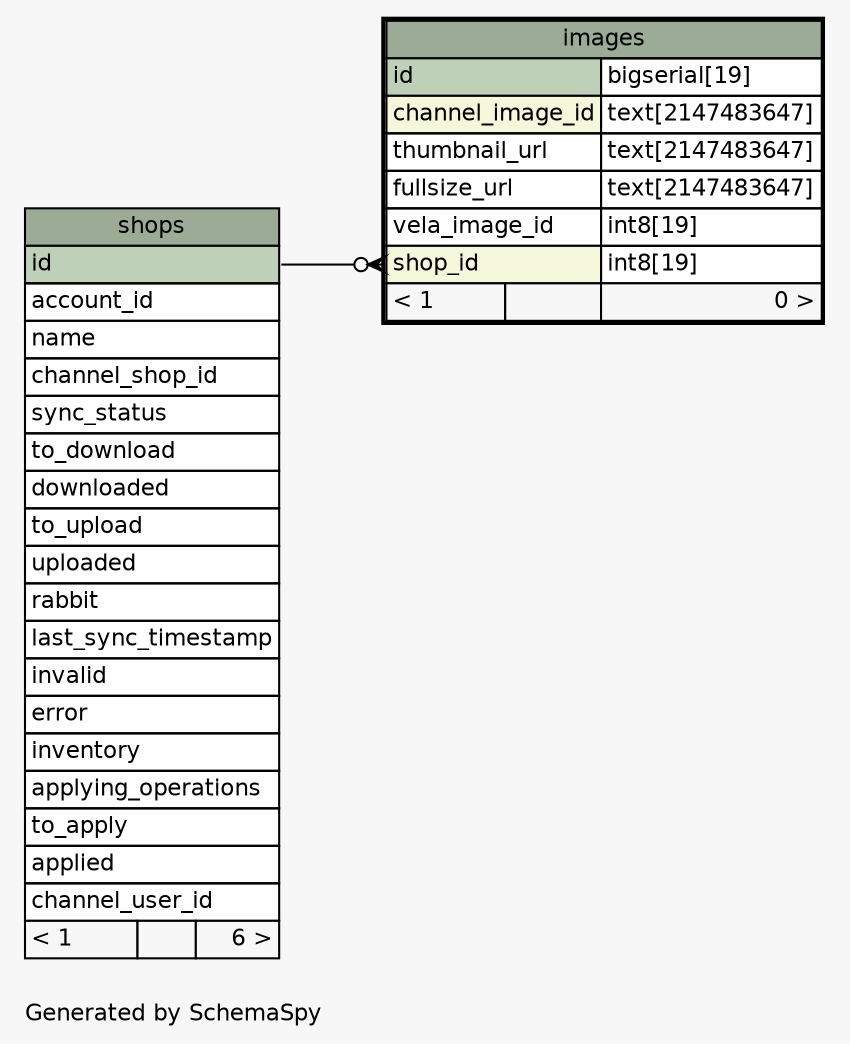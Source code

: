// dot 2.40.1 on Linux 4.12.12-gentoo
// SchemaSpy rev 590
digraph "oneDegreeRelationshipsDiagram" {
  graph [
    rankdir="RL"
    bgcolor="#f7f7f7"
    label="\nGenerated by SchemaSpy"
    labeljust="l"
    nodesep="0.18"
    ranksep="0.46"
    fontname="Helvetica"
    fontsize="11"
  ];
  node [
    fontname="Helvetica"
    fontsize="11"
    shape="plaintext"
  ];
  edge [
    arrowsize="0.8"
  ];
  "images":"shop_id":w -> "shops":"id":e [arrowhead=none dir=back arrowtail=crowodot];
  "images" [
    label=<
    <TABLE BORDER="2" CELLBORDER="1" CELLSPACING="0" BGCOLOR="#ffffff">
      <TR><TD COLSPAN="3" BGCOLOR="#9bab96" ALIGN="CENTER">images</TD></TR>
      <TR><TD PORT="id" COLSPAN="2" BGCOLOR="#bed1b8" ALIGN="LEFT">id</TD><TD PORT="id.type" ALIGN="LEFT">bigserial[19]</TD></TR>
      <TR><TD PORT="channel_image_id" COLSPAN="2" BGCOLOR="#f4f7da" ALIGN="LEFT">channel_image_id</TD><TD PORT="channel_image_id.type" ALIGN="LEFT">text[2147483647]</TD></TR>
      <TR><TD PORT="thumbnail_url" COLSPAN="2" ALIGN="LEFT">thumbnail_url</TD><TD PORT="thumbnail_url.type" ALIGN="LEFT">text[2147483647]</TD></TR>
      <TR><TD PORT="fullsize_url" COLSPAN="2" ALIGN="LEFT">fullsize_url</TD><TD PORT="fullsize_url.type" ALIGN="LEFT">text[2147483647]</TD></TR>
      <TR><TD PORT="vela_image_id" COLSPAN="2" ALIGN="LEFT">vela_image_id</TD><TD PORT="vela_image_id.type" ALIGN="LEFT">int8[19]</TD></TR>
      <TR><TD PORT="shop_id" COLSPAN="2" BGCOLOR="#f4f7da" ALIGN="LEFT">shop_id</TD><TD PORT="shop_id.type" ALIGN="LEFT">int8[19]</TD></TR>
      <TR><TD ALIGN="LEFT" BGCOLOR="#f7f7f7">&lt; 1</TD><TD ALIGN="RIGHT" BGCOLOR="#f7f7f7">  </TD><TD ALIGN="RIGHT" BGCOLOR="#f7f7f7">0 &gt;</TD></TR>
    </TABLE>>
    URL="images.html"
    tooltip="images"
  ];
  "shops" [
    label=<
    <TABLE BORDER="0" CELLBORDER="1" CELLSPACING="0" BGCOLOR="#ffffff">
      <TR><TD COLSPAN="3" BGCOLOR="#9bab96" ALIGN="CENTER">shops</TD></TR>
      <TR><TD PORT="id" COLSPAN="3" BGCOLOR="#bed1b8" ALIGN="LEFT">id</TD></TR>
      <TR><TD PORT="account_id" COLSPAN="3" ALIGN="LEFT">account_id</TD></TR>
      <TR><TD PORT="name" COLSPAN="3" ALIGN="LEFT">name</TD></TR>
      <TR><TD PORT="channel_shop_id" COLSPAN="3" ALIGN="LEFT">channel_shop_id</TD></TR>
      <TR><TD PORT="sync_status" COLSPAN="3" ALIGN="LEFT">sync_status</TD></TR>
      <TR><TD PORT="to_download" COLSPAN="3" ALIGN="LEFT">to_download</TD></TR>
      <TR><TD PORT="downloaded" COLSPAN="3" ALIGN="LEFT">downloaded</TD></TR>
      <TR><TD PORT="to_upload" COLSPAN="3" ALIGN="LEFT">to_upload</TD></TR>
      <TR><TD PORT="uploaded" COLSPAN="3" ALIGN="LEFT">uploaded</TD></TR>
      <TR><TD PORT="rabbit" COLSPAN="3" ALIGN="LEFT">rabbit</TD></TR>
      <TR><TD PORT="last_sync_timestamp" COLSPAN="3" ALIGN="LEFT">last_sync_timestamp</TD></TR>
      <TR><TD PORT="invalid" COLSPAN="3" ALIGN="LEFT">invalid</TD></TR>
      <TR><TD PORT="error" COLSPAN="3" ALIGN="LEFT">error</TD></TR>
      <TR><TD PORT="inventory" COLSPAN="3" ALIGN="LEFT">inventory</TD></TR>
      <TR><TD PORT="applying_operations" COLSPAN="3" ALIGN="LEFT">applying_operations</TD></TR>
      <TR><TD PORT="to_apply" COLSPAN="3" ALIGN="LEFT">to_apply</TD></TR>
      <TR><TD PORT="applied" COLSPAN="3" ALIGN="LEFT">applied</TD></TR>
      <TR><TD PORT="channel_user_id" COLSPAN="3" ALIGN="LEFT">channel_user_id</TD></TR>
      <TR><TD ALIGN="LEFT" BGCOLOR="#f7f7f7">&lt; 1</TD><TD ALIGN="RIGHT" BGCOLOR="#f7f7f7">  </TD><TD ALIGN="RIGHT" BGCOLOR="#f7f7f7">6 &gt;</TD></TR>
    </TABLE>>
    URL="shops.html"
    tooltip="shops"
  ];
}
